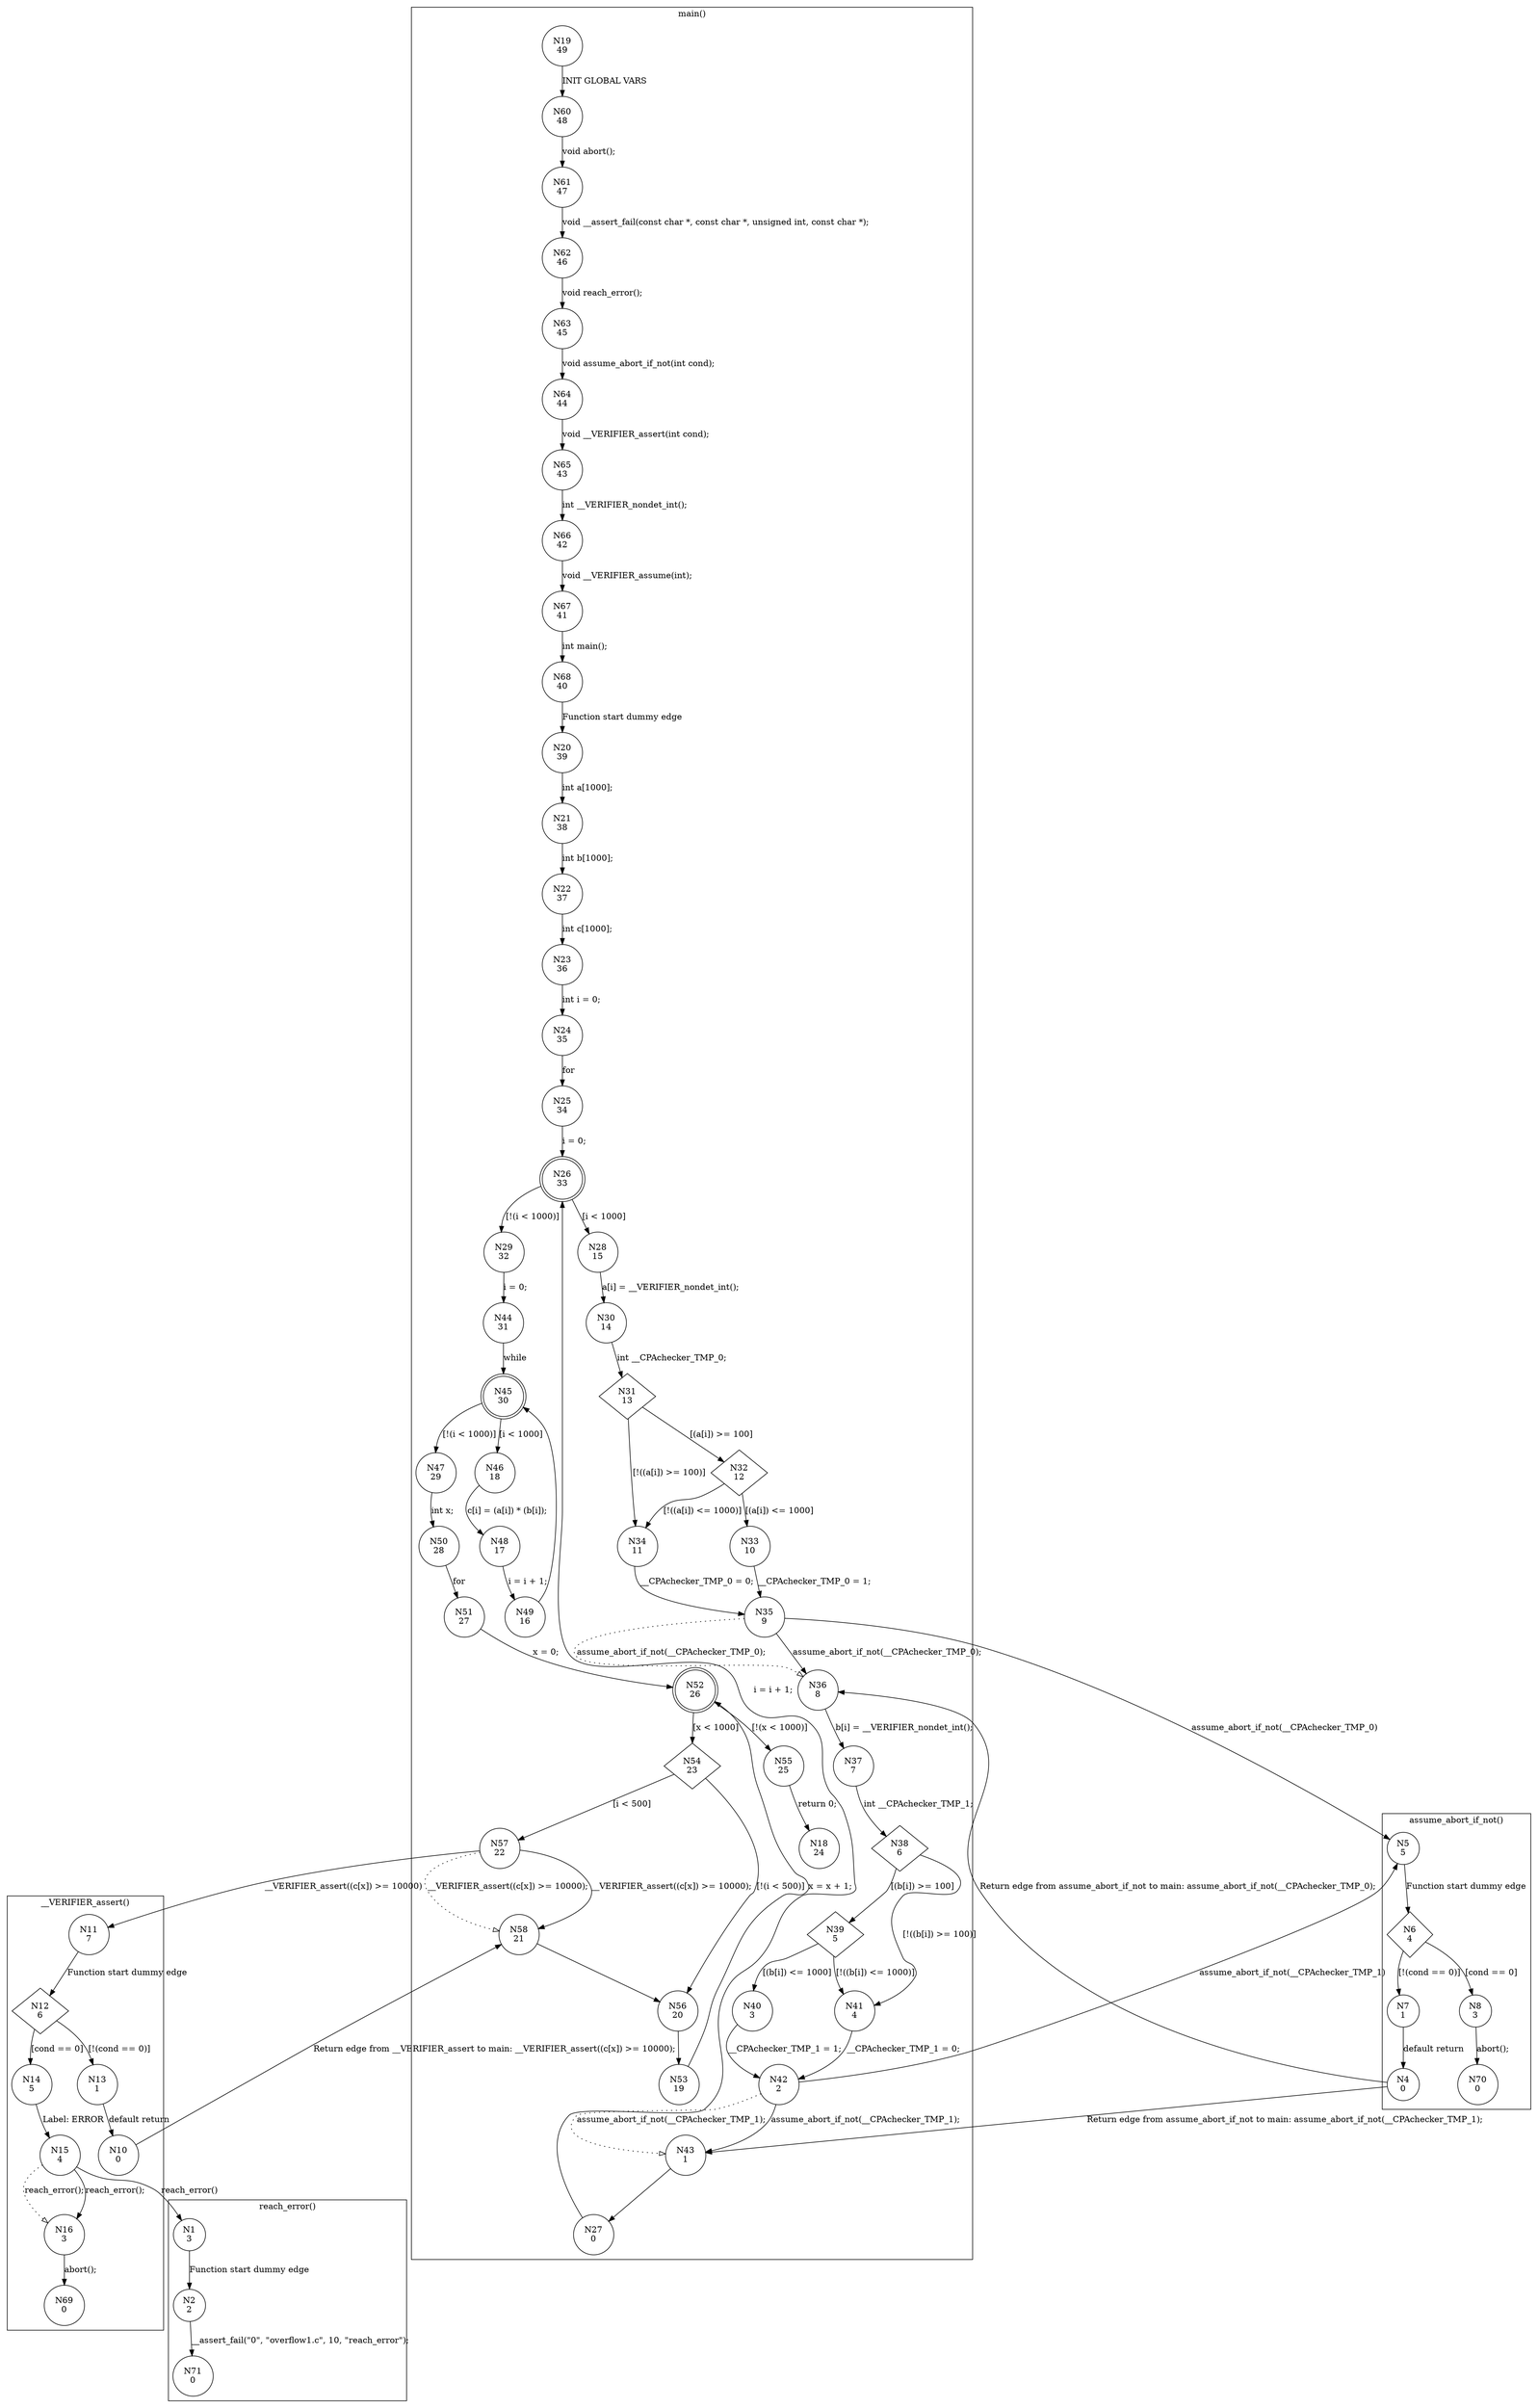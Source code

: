 digraph CFA {
19 [shape="circle" label="N19\n49"]
60 [shape="circle" label="N60\n48"]
61 [shape="circle" label="N61\n47"]
62 [shape="circle" label="N62\n46"]
63 [shape="circle" label="N63\n45"]
64 [shape="circle" label="N64\n44"]
65 [shape="circle" label="N65\n43"]
66 [shape="circle" label="N66\n42"]
67 [shape="circle" label="N67\n41"]
68 [shape="circle" label="N68\n40"]
20 [shape="circle" label="N20\n39"]
21 [shape="circle" label="N21\n38"]
22 [shape="circle" label="N22\n37"]
23 [shape="circle" label="N23\n36"]
24 [shape="circle" label="N24\n35"]
25 [shape="circle" label="N25\n34"]
26 [shape="doublecircle" label="N26\n33"]
29 [shape="circle" label="N29\n32"]
44 [shape="circle" label="N44\n31"]
45 [shape="doublecircle" label="N45\n30"]
47 [shape="circle" label="N47\n29"]
50 [shape="circle" label="N50\n28"]
51 [shape="circle" label="N51\n27"]
52 [shape="doublecircle" label="N52\n26"]
55 [shape="circle" label="N55\n25"]
18 [shape="circle" label="N18\n24"]
54 [shape="diamond" label="N54\n23"]
56 [shape="circle" label="N56\n20"]
53 [shape="circle" label="N53\n19"]
57 [shape="circle" label="N57\n22"]
11 [shape="circle" label="N11\n7"]
12 [shape="diamond" label="N12\n6"]
13 [shape="circle" label="N13\n1"]
10 [shape="circle" label="N10\n0"]
58 [shape="circle" label="N58\n21"]
14 [shape="circle" label="N14\n5"]
15 [shape="circle" label="N15\n4"]
1 [shape="circle" label="N1\n3"]
2 [shape="circle" label="N2\n2"]
71 [shape="circle" label="N71\n0"]
16 [shape="circle" label="N16\n3"]
69 [shape="circle" label="N69\n0"]
46 [shape="circle" label="N46\n18"]
48 [shape="circle" label="N48\n17"]
49 [shape="circle" label="N49\n16"]
28 [shape="circle" label="N28\n15"]
30 [shape="circle" label="N30\n14"]
31 [shape="diamond" label="N31\n13"]
34 [shape="circle" label="N34\n11"]
35 [shape="circle" label="N35\n9"]
5 [shape="circle" label="N5\n5"]
6 [shape="diamond" label="N6\n4"]
7 [shape="circle" label="N7\n1"]
4 [shape="circle" label="N4\n0"]
43 [shape="circle" label="N43\n1"]
27 [shape="circle" label="N27\n0"]
36 [shape="circle" label="N36\n8"]
37 [shape="circle" label="N37\n7"]
38 [shape="diamond" label="N38\n6"]
41 [shape="circle" label="N41\n4"]
42 [shape="circle" label="N42\n2"]
39 [shape="diamond" label="N39\n5"]
40 [shape="circle" label="N40\n3"]
8 [shape="circle" label="N8\n3"]
70 [shape="circle" label="N70\n0"]
32 [shape="diamond" label="N32\n12"]
33 [shape="circle" label="N33\n10"]
node [shape="circle"]
subgraph cluster___VERIFIER_assert {
label="__VERIFIER_assert()"
11 -> 12 [label="Function start dummy edge"]
12 -> 14 [label="[cond == 0]"]
12 -> 13 [label="[!(cond == 0)]"]
13 -> 10 [label="default return"]
14 -> 15 [label="Label: ERROR"]
15 -> 16 [label="reach_error();" style="dotted" arrowhead="empty"]
15 -> 16 [label="reach_error();"]
16 -> 69 [label="abort();"]}
subgraph cluster_assume_abort_if_not {
label="assume_abort_if_not()"
5 -> 6 [label="Function start dummy edge"]
6 -> 8 [label="[cond == 0]"]
6 -> 7 [label="[!(cond == 0)]"]
7 -> 4 [label="default return"]
8 -> 70 [label="abort();"]}
subgraph cluster_main {
label="main()"
19 -> 60 [label="INIT GLOBAL VARS"]
60 -> 61 [label="void abort();"]
61 -> 62 [label="void __assert_fail(const char *, const char *, unsigned int, const char *);"]
62 -> 63 [label="void reach_error();"]
63 -> 64 [label="void assume_abort_if_not(int cond);"]
64 -> 65 [label="void __VERIFIER_assert(int cond);"]
65 -> 66 [label="int __VERIFIER_nondet_int();"]
66 -> 67 [label="void __VERIFIER_assume(int);"]
67 -> 68 [label="int main();"]
68 -> 20 [label="Function start dummy edge"]
20 -> 21 [label="int a[1000];"]
21 -> 22 [label="int b[1000];"]
22 -> 23 [label="int c[1000];"]
23 -> 24 [label="int i = 0;"]
24 -> 25 [label="for"]
25 -> 26 [label="i = 0;"]
26 -> 28 [label="[i < 1000]"]
26 -> 29 [label="[!(i < 1000)]"]
29 -> 44 [label="i = 0;"]
44 -> 45 [label="while"]
45 -> 46 [label="[i < 1000]"]
45 -> 47 [label="[!(i < 1000)]"]
47 -> 50 [label="int x;"]
50 -> 51 [label="for"]
51 -> 52 [label="x = 0;"]
52 -> 54 [label="[x < 1000]"]
52 -> 55 [label="[!(x < 1000)]"]
55 -> 18 [label="return 0;"]
54 -> 57 [label="[i < 500]"]
54 -> 56 [label="[!(i < 500)]"]
56 -> 53 [label=""]
53 -> 52 [label="x = x + 1;"]
57 -> 58 [label="__VERIFIER_assert((c[x]) >= 10000);" style="dotted" arrowhead="empty"]
57 -> 58 [label="__VERIFIER_assert((c[x]) >= 10000);"]
58 -> 56 [label=""]
46 -> 48 [label="c[i] = (a[i]) * (b[i]);"]
48 -> 49 [label="i = i + 1;"]
49 -> 45 [label=""]
28 -> 30 [label="a[i] = __VERIFIER_nondet_int();"]
30 -> 31 [label="int __CPAchecker_TMP_0;"]
31 -> 32 [label="[(a[i]) >= 100]"]
31 -> 34 [label="[!((a[i]) >= 100)]"]
34 -> 35 [label="__CPAchecker_TMP_0 = 0;"]
35 -> 36 [label="assume_abort_if_not(__CPAchecker_TMP_0);" style="dotted" arrowhead="empty"]
35 -> 36 [label="assume_abort_if_not(__CPAchecker_TMP_0);"]
43 -> 27 [label=""]
27 -> 26 [label="i = i + 1;"]
36 -> 37 [label="b[i] = __VERIFIER_nondet_int();"]
37 -> 38 [label="int __CPAchecker_TMP_1;"]
38 -> 39 [label="[(b[i]) >= 100]"]
38 -> 41 [label="[!((b[i]) >= 100)]"]
41 -> 42 [label="__CPAchecker_TMP_1 = 0;"]
42 -> 43 [label="assume_abort_if_not(__CPAchecker_TMP_1);" style="dotted" arrowhead="empty"]
42 -> 43 [label="assume_abort_if_not(__CPAchecker_TMP_1);"]
39 -> 40 [label="[(b[i]) <= 1000]"]
39 -> 41 [label="[!((b[i]) <= 1000)]"]
40 -> 42 [label="__CPAchecker_TMP_1 = 1;"]
32 -> 33 [label="[(a[i]) <= 1000]"]
32 -> 34 [label="[!((a[i]) <= 1000)]"]
33 -> 35 [label="__CPAchecker_TMP_0 = 1;"]}
subgraph cluster_reach_error {
label="reach_error()"
1 -> 2 [label="Function start dummy edge"]
2 -> 71 [label="__assert_fail(\"0\", \"overflow1.c\", 10, \"reach_error\");"]}
57 -> 11 [label="__VERIFIER_assert((c[x]) >= 10000)"]
10 -> 58 [label="Return edge from __VERIFIER_assert to main: __VERIFIER_assert((c[x]) >= 10000);"]
15 -> 1 [label="reach_error()"]
35 -> 5 [label="assume_abort_if_not(__CPAchecker_TMP_0)"]
4 -> 36 [label="Return edge from assume_abort_if_not to main: assume_abort_if_not(__CPAchecker_TMP_0);"]
4 -> 43 [label="Return edge from assume_abort_if_not to main: assume_abort_if_not(__CPAchecker_TMP_1);"]
42 -> 5 [label="assume_abort_if_not(__CPAchecker_TMP_1)"]}